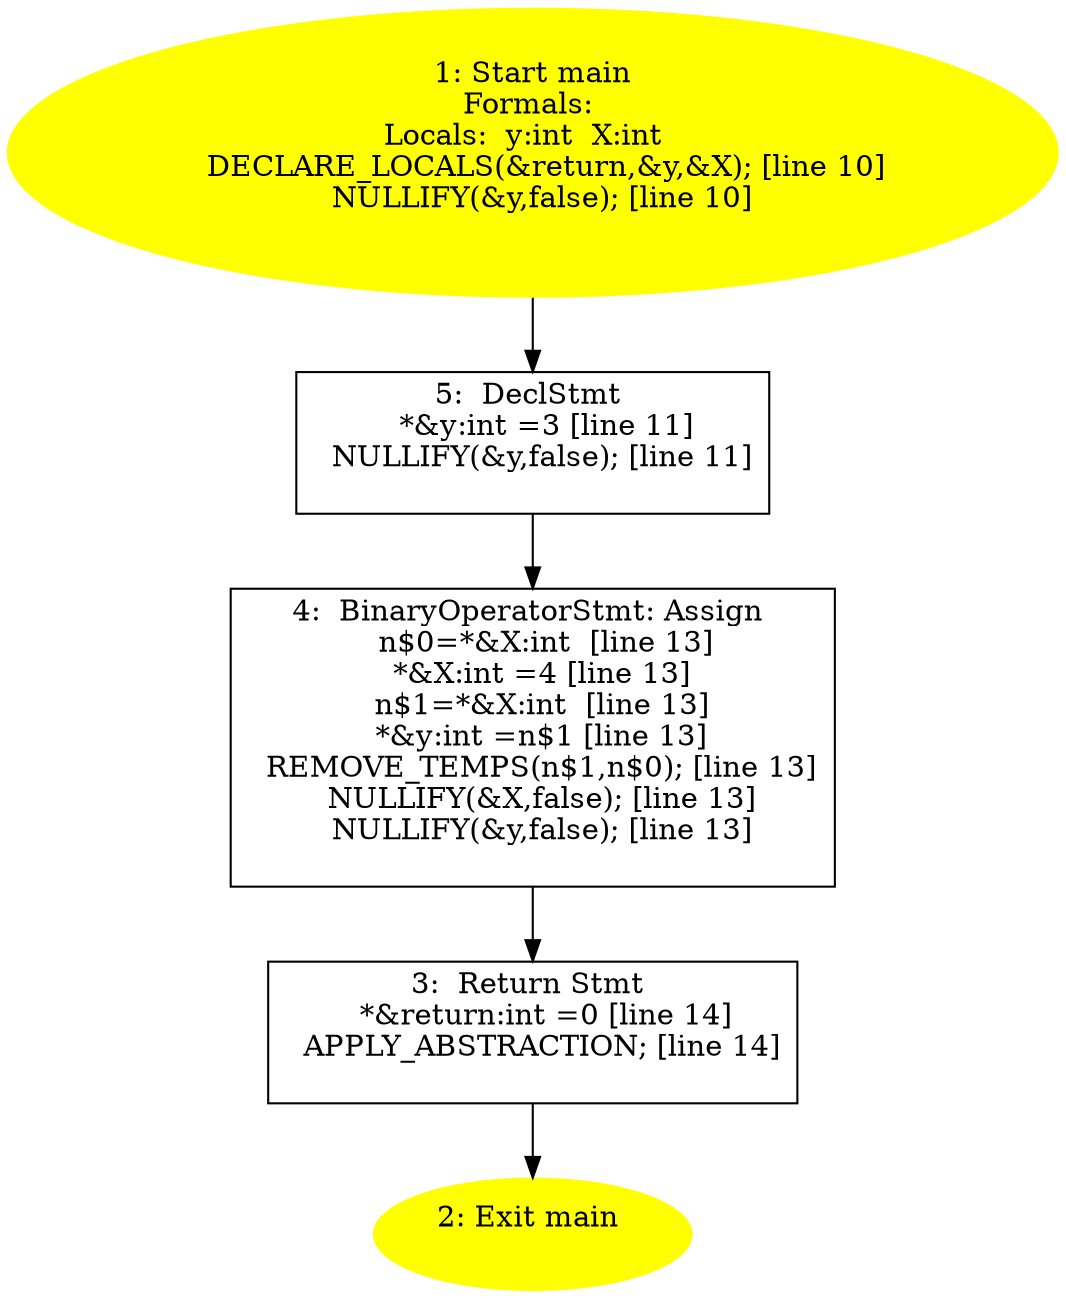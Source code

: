 digraph iCFG {
5 [label="5:  DeclStmt \n   *&y:int =3 [line 11]\n  NULLIFY(&y,false); [line 11]\n " shape="box"]
	

	 5 -> 4 ;
4 [label="4:  BinaryOperatorStmt: Assign \n   n$0=*&X:int  [line 13]\n  *&X:int =4 [line 13]\n  n$1=*&X:int  [line 13]\n  *&y:int =n$1 [line 13]\n  REMOVE_TEMPS(n$1,n$0); [line 13]\n  NULLIFY(&X,false); [line 13]\n  NULLIFY(&y,false); [line 13]\n " shape="box"]
	

	 4 -> 3 ;
3 [label="3:  Return Stmt \n   *&return:int =0 [line 14]\n  APPLY_ABSTRACTION; [line 14]\n " shape="box"]
	

	 3 -> 2 ;
2 [label="2: Exit main \n  " color=yellow style=filled]
	

1 [label="1: Start main\nFormals: \nLocals:  y:int  X:int  \n   DECLARE_LOCALS(&return,&y,&X); [line 10]\n  NULLIFY(&y,false); [line 10]\n " color=yellow style=filled]
	

	 1 -> 5 ;
}

